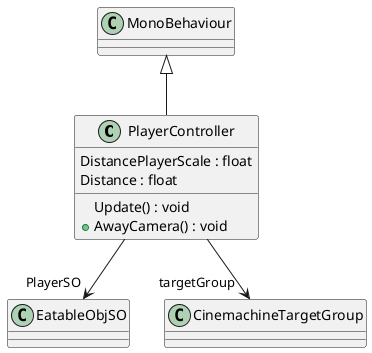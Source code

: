 @startuml
class PlayerController {
    DistancePlayerScale : float
    Distance : float
    Update() : void
    + AwayCamera() : void
}
MonoBehaviour <|-- PlayerController
PlayerController --> "PlayerSO" EatableObjSO
PlayerController --> "targetGroup" CinemachineTargetGroup
@enduml
